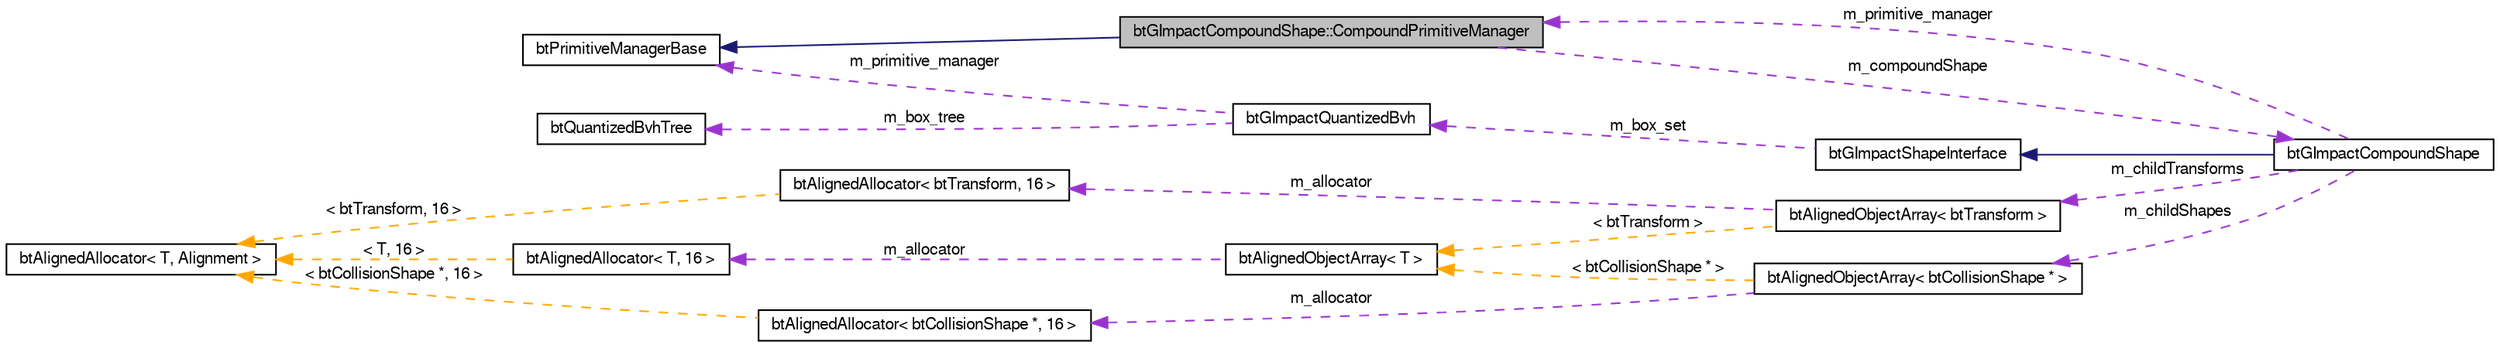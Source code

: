 digraph G
{
  bgcolor="transparent";
  edge [fontname="FreeSans",fontsize=10,labelfontname="FreeSans",labelfontsize=10];
  node [fontname="FreeSans",fontsize=10,shape=record];
  rankdir=LR;
  Node1 [label="btGImpactCompoundShape::CompoundPrimitiveManager",height=0.2,width=0.4,color="black", fillcolor="grey75", style="filled" fontcolor="black"];
  Node2 -> Node1 [dir=back,color="midnightblue",fontsize=10,style="solid"];
  Node2 [label="btPrimitiveManagerBase",height=0.2,width=0.4,color="black",URL="$classbt_primitive_manager_base.html",tooltip="Prototype Base class for primitive classification."];
  Node3 -> Node1 [dir=back,color="darkorchid3",fontsize=10,style="dashed",label="m_compoundShape"];
  Node3 [label="btGImpactCompoundShape",height=0.2,width=0.4,color="black",URL="$classbt_g_impact_compound_shape.html",tooltip="btGImpactCompoundShape allows to handle multiple btCollisionShape objects at once..."];
  Node4 -> Node3 [dir=back,color="midnightblue",fontsize=10,style="solid"];
  Node4 [label="btGImpactShapeInterface",height=0.2,width=0.4,color="black",URL="$classbt_g_impact_shape_interface.html",tooltip="Base class for gimpact shapes."];
  Node5 -> Node4 [dir=back,color="darkorchid3",fontsize=10,style="dashed",label="m_box_set"];
  Node5 [label="btGImpactQuantizedBvh",height=0.2,width=0.4,color="black",URL="$classbt_g_impact_quantized_bvh.html",tooltip="Structure for containing Boxes."];
  Node2 -> Node5 [dir=back,color="darkorchid3",fontsize=10,style="dashed",label="m_primitive_manager"];
  Node6 -> Node5 [dir=back,color="darkorchid3",fontsize=10,style="dashed",label="m_box_tree"];
  Node6 [label="btQuantizedBvhTree",height=0.2,width=0.4,color="black",URL="$classbt_quantized_bvh_tree.html",tooltip="Basic Box tree structure."];
  Node7 -> Node3 [dir=back,color="darkorchid3",fontsize=10,style="dashed",label="m_childTransforms"];
  Node7 [label="btAlignedObjectArray\< btTransform \>",height=0.2,width=0.4,color="black",URL="$classbt_aligned_object_array.html"];
  Node8 -> Node7 [dir=back,color="darkorchid3",fontsize=10,style="dashed",label="m_allocator"];
  Node8 [label="btAlignedAllocator\< btTransform, 16 \>",height=0.2,width=0.4,color="black",URL="$classbt_aligned_allocator.html"];
  Node9 -> Node8 [dir=back,color="orange",fontsize=10,style="dashed",label="\< btTransform, 16 \>"];
  Node9 [label="btAlignedAllocator\< T, Alignment \>",height=0.2,width=0.4,color="black",URL="$classbt_aligned_allocator.html"];
  Node10 -> Node7 [dir=back,color="orange",fontsize=10,style="dashed",label="\< btTransform \>"];
  Node10 [label="btAlignedObjectArray\< T \>",height=0.2,width=0.4,color="black",URL="$classbt_aligned_object_array.html"];
  Node11 -> Node10 [dir=back,color="darkorchid3",fontsize=10,style="dashed",label="m_allocator"];
  Node11 [label="btAlignedAllocator\< T, 16 \>",height=0.2,width=0.4,color="black",URL="$classbt_aligned_allocator.html"];
  Node9 -> Node11 [dir=back,color="orange",fontsize=10,style="dashed",label="\< T, 16 \>"];
  Node12 -> Node3 [dir=back,color="darkorchid3",fontsize=10,style="dashed",label="m_childShapes"];
  Node12 [label="btAlignedObjectArray\< btCollisionShape * \>",height=0.2,width=0.4,color="black",URL="$classbt_aligned_object_array.html"];
  Node13 -> Node12 [dir=back,color="darkorchid3",fontsize=10,style="dashed",label="m_allocator"];
  Node13 [label="btAlignedAllocator\< btCollisionShape *, 16 \>",height=0.2,width=0.4,color="black",URL="$classbt_aligned_allocator.html"];
  Node9 -> Node13 [dir=back,color="orange",fontsize=10,style="dashed",label="\< btCollisionShape *, 16 \>"];
  Node10 -> Node12 [dir=back,color="orange",fontsize=10,style="dashed",label="\< btCollisionShape * \>"];
  Node1 -> Node3 [dir=back,color="darkorchid3",fontsize=10,style="dashed",label="m_primitive_manager"];
}

